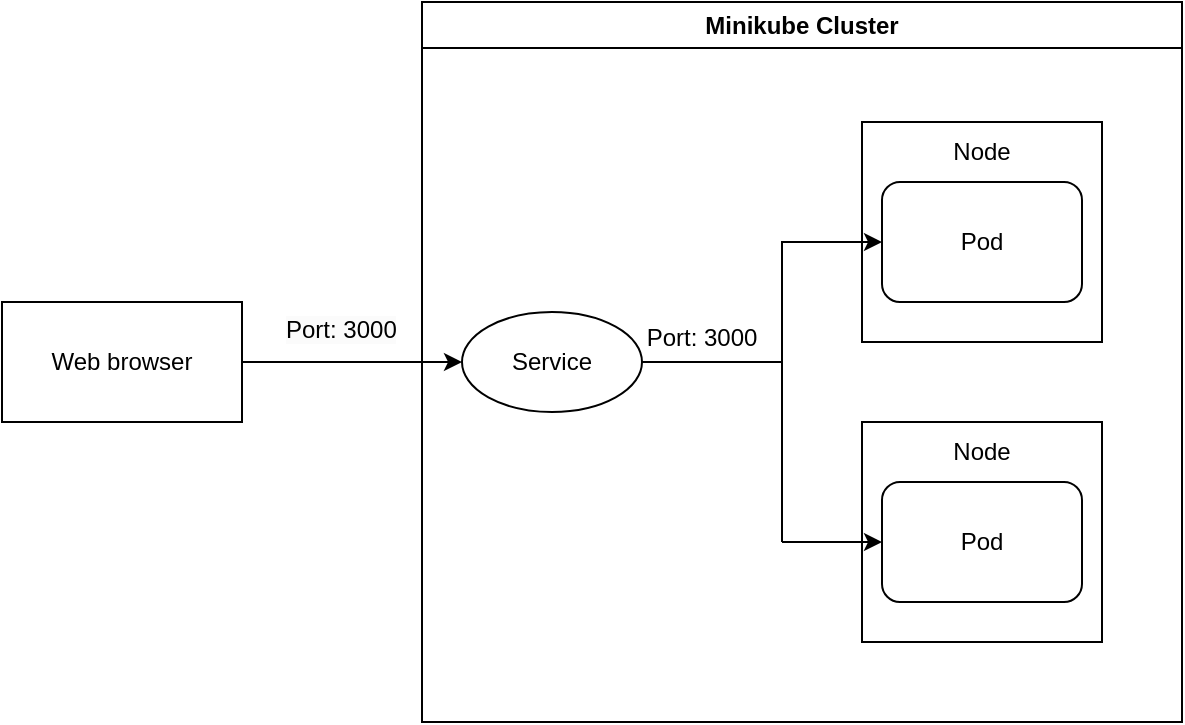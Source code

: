 <mxfile version="25.0.3">
  <diagram name="Страница — 1" id="1Sx2GP6Lfqg84PQy3bX0">
    <mxGraphModel dx="1823" dy="566" grid="1" gridSize="10" guides="1" tooltips="1" connect="1" arrows="1" fold="1" page="1" pageScale="1" pageWidth="827" pageHeight="1169" math="0" shadow="0">
      <root>
        <mxCell id="0" />
        <mxCell id="1" parent="0" />
        <mxCell id="PD_ZAIRVsSYpbJg3dbs0-1" value="Minikube Cluster" style="swimlane;whiteSpace=wrap;html=1;" vertex="1" parent="1">
          <mxGeometry x="20" y="120" width="380" height="360" as="geometry" />
        </mxCell>
        <mxCell id="PD_ZAIRVsSYpbJg3dbs0-2" value="" style="rounded=0;whiteSpace=wrap;html=1;" vertex="1" parent="PD_ZAIRVsSYpbJg3dbs0-1">
          <mxGeometry x="220" y="60" width="120" height="110" as="geometry" />
        </mxCell>
        <mxCell id="PD_ZAIRVsSYpbJg3dbs0-3" value="Pod" style="rounded=1;whiteSpace=wrap;html=1;" vertex="1" parent="PD_ZAIRVsSYpbJg3dbs0-1">
          <mxGeometry x="230" y="90" width="100" height="60" as="geometry" />
        </mxCell>
        <mxCell id="PD_ZAIRVsSYpbJg3dbs0-4" value="Node" style="text;html=1;align=center;verticalAlign=middle;whiteSpace=wrap;rounded=0;" vertex="1" parent="PD_ZAIRVsSYpbJg3dbs0-1">
          <mxGeometry x="250" y="60" width="60" height="30" as="geometry" />
        </mxCell>
        <mxCell id="PD_ZAIRVsSYpbJg3dbs0-5" value="" style="rounded=0;whiteSpace=wrap;html=1;" vertex="1" parent="PD_ZAIRVsSYpbJg3dbs0-1">
          <mxGeometry x="220" y="210" width="120" height="110" as="geometry" />
        </mxCell>
        <mxCell id="PD_ZAIRVsSYpbJg3dbs0-6" value="Pod" style="rounded=1;whiteSpace=wrap;html=1;" vertex="1" parent="PD_ZAIRVsSYpbJg3dbs0-1">
          <mxGeometry x="230" y="240" width="100" height="60" as="geometry" />
        </mxCell>
        <mxCell id="PD_ZAIRVsSYpbJg3dbs0-7" value="Node" style="text;html=1;align=center;verticalAlign=middle;whiteSpace=wrap;rounded=0;" vertex="1" parent="PD_ZAIRVsSYpbJg3dbs0-1">
          <mxGeometry x="250" y="210" width="60" height="30" as="geometry" />
        </mxCell>
        <mxCell id="PD_ZAIRVsSYpbJg3dbs0-9" style="edgeStyle=orthogonalEdgeStyle;rounded=0;orthogonalLoop=1;jettySize=auto;html=1;exitX=1;exitY=0.5;exitDx=0;exitDy=0;entryX=0;entryY=0.5;entryDx=0;entryDy=0;" edge="1" parent="PD_ZAIRVsSYpbJg3dbs0-1" source="PD_ZAIRVsSYpbJg3dbs0-8" target="PD_ZAIRVsSYpbJg3dbs0-3">
          <mxGeometry relative="1" as="geometry">
            <Array as="points">
              <mxPoint x="180" y="180" />
              <mxPoint x="180" y="120" />
            </Array>
          </mxGeometry>
        </mxCell>
        <mxCell id="PD_ZAIRVsSYpbJg3dbs0-8" value="Service" style="ellipse;whiteSpace=wrap;html=1;" vertex="1" parent="PD_ZAIRVsSYpbJg3dbs0-1">
          <mxGeometry x="20" y="155" width="90" height="50" as="geometry" />
        </mxCell>
        <mxCell id="PD_ZAIRVsSYpbJg3dbs0-14" value="Port: 3000" style="text;html=1;align=center;verticalAlign=middle;whiteSpace=wrap;rounded=0;" vertex="1" parent="PD_ZAIRVsSYpbJg3dbs0-1">
          <mxGeometry x="110" y="155" width="60" height="25" as="geometry" />
        </mxCell>
        <mxCell id="PD_ZAIRVsSYpbJg3dbs0-10" value="" style="endArrow=none;html=1;rounded=0;" edge="1" parent="1">
          <mxGeometry width="50" height="50" relative="1" as="geometry">
            <mxPoint x="200" y="300" as="sourcePoint" />
            <mxPoint x="200" y="390" as="targetPoint" />
          </mxGeometry>
        </mxCell>
        <mxCell id="PD_ZAIRVsSYpbJg3dbs0-11" value="" style="endArrow=classic;html=1;rounded=0;entryX=0;entryY=0.5;entryDx=0;entryDy=0;" edge="1" parent="1" target="PD_ZAIRVsSYpbJg3dbs0-6">
          <mxGeometry width="50" height="50" relative="1" as="geometry">
            <mxPoint x="200" y="390" as="sourcePoint" />
            <mxPoint x="210" y="310" as="targetPoint" />
          </mxGeometry>
        </mxCell>
        <mxCell id="PD_ZAIRVsSYpbJg3dbs0-13" style="edgeStyle=orthogonalEdgeStyle;rounded=0;orthogonalLoop=1;jettySize=auto;html=1;exitX=1;exitY=0.5;exitDx=0;exitDy=0;" edge="1" parent="1" source="PD_ZAIRVsSYpbJg3dbs0-12" target="PD_ZAIRVsSYpbJg3dbs0-8">
          <mxGeometry relative="1" as="geometry" />
        </mxCell>
        <mxCell id="PD_ZAIRVsSYpbJg3dbs0-12" value="Web browser" style="rounded=0;whiteSpace=wrap;html=1;" vertex="1" parent="1">
          <mxGeometry x="-190" y="270" width="120" height="60" as="geometry" />
        </mxCell>
        <mxCell id="PD_ZAIRVsSYpbJg3dbs0-15" value="&lt;span style=&quot;color: rgb(0, 0, 0); font-family: Helvetica; font-size: 12px; font-style: normal; font-variant-ligatures: normal; font-variant-caps: normal; font-weight: 400; letter-spacing: normal; orphans: 2; text-align: center; text-indent: 0px; text-transform: none; widows: 2; word-spacing: 0px; -webkit-text-stroke-width: 0px; white-space: normal; background-color: rgb(251, 251, 251); text-decoration-thickness: initial; text-decoration-style: initial; text-decoration-color: initial; display: inline !important; float: none;&quot;&gt;Port: 3000&lt;/span&gt;" style="text;whiteSpace=wrap;html=1;" vertex="1" parent="1">
          <mxGeometry x="-50" y="270" width="70" height="40" as="geometry" />
        </mxCell>
      </root>
    </mxGraphModel>
  </diagram>
</mxfile>
